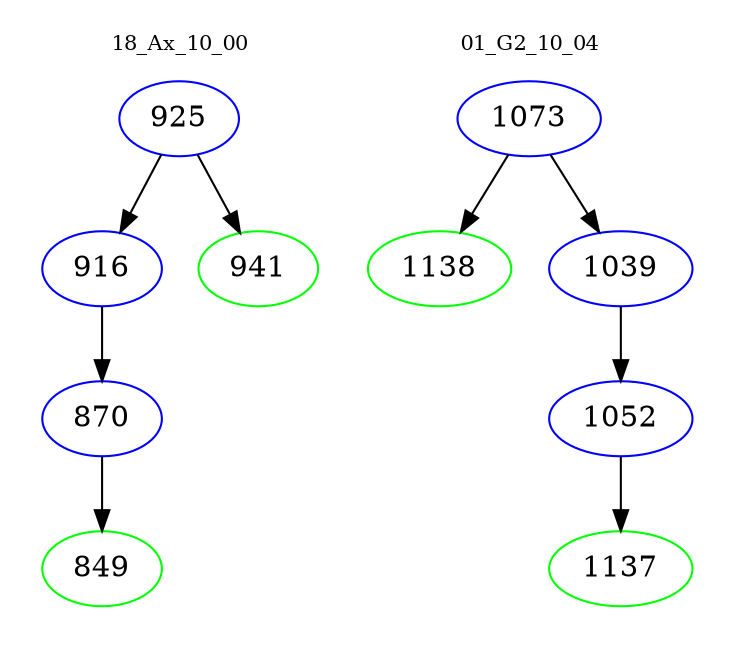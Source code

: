 digraph{
subgraph cluster_0 {
color = white
label = "18_Ax_10_00";
fontsize=10;
T0_925 [label="925", color="blue"]
T0_925 -> T0_916 [color="black"]
T0_916 [label="916", color="blue"]
T0_916 -> T0_870 [color="black"]
T0_870 [label="870", color="blue"]
T0_870 -> T0_849 [color="black"]
T0_849 [label="849", color="green"]
T0_925 -> T0_941 [color="black"]
T0_941 [label="941", color="green"]
}
subgraph cluster_1 {
color = white
label = "01_G2_10_04";
fontsize=10;
T1_1073 [label="1073", color="blue"]
T1_1073 -> T1_1138 [color="black"]
T1_1138 [label="1138", color="green"]
T1_1073 -> T1_1039 [color="black"]
T1_1039 [label="1039", color="blue"]
T1_1039 -> T1_1052 [color="black"]
T1_1052 [label="1052", color="blue"]
T1_1052 -> T1_1137 [color="black"]
T1_1137 [label="1137", color="green"]
}
}
